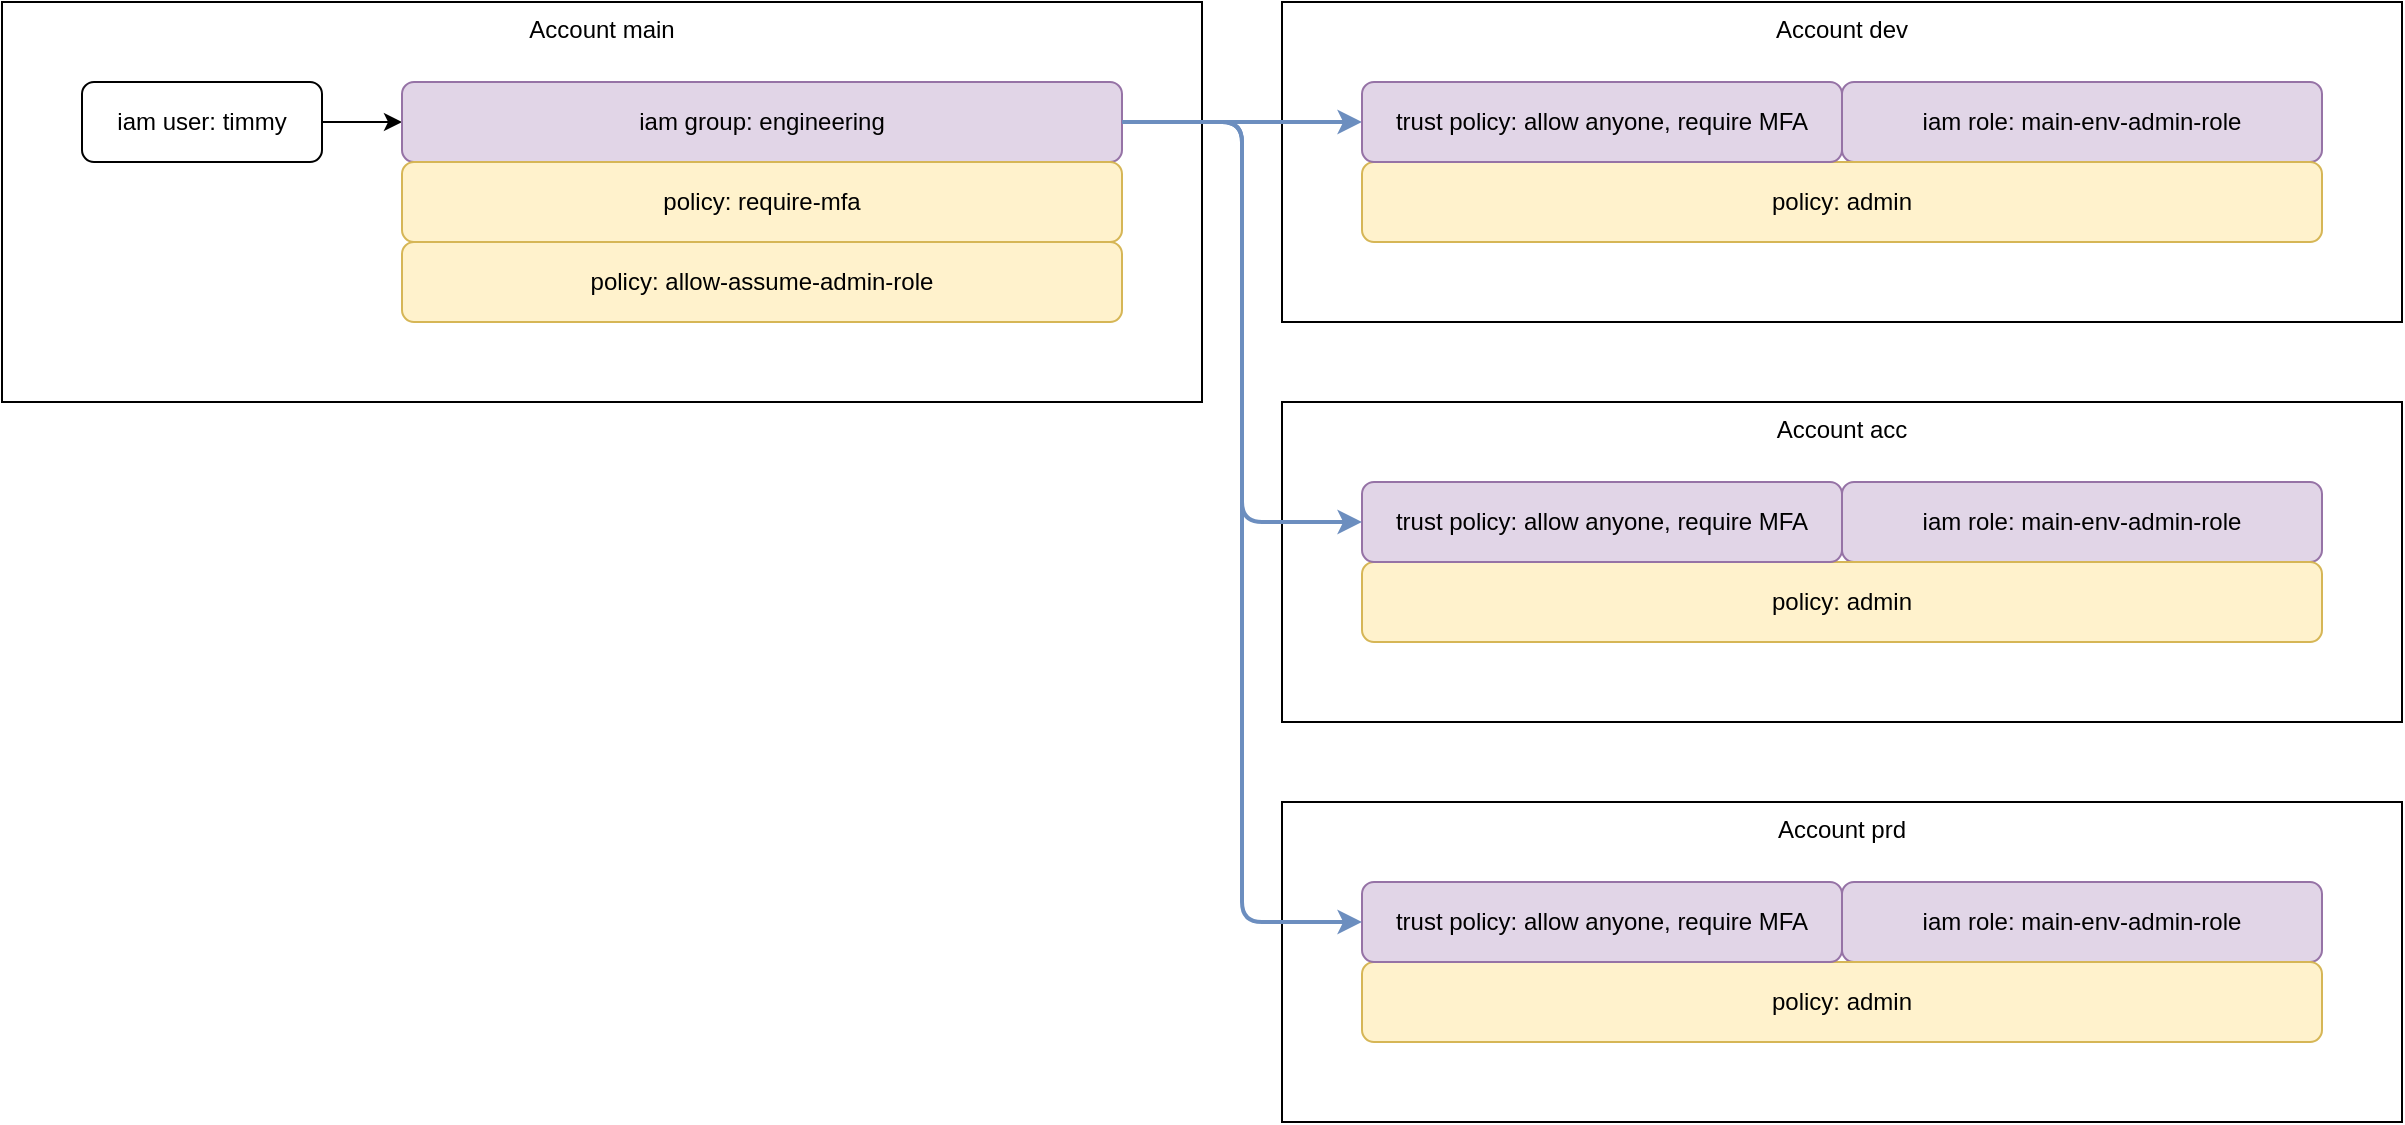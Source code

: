 <mxfile version="20.8.16" type="device"><diagram name="Page-1" id="5EbTUDbqqNcdCrvGqYcr"><mxGraphModel dx="1654" dy="548" grid="1" gridSize="10" guides="1" tooltips="1" connect="1" arrows="1" fold="1" page="1" pageScale="1" pageWidth="1169" pageHeight="827" math="0" shadow="0"><root><mxCell id="0"/><mxCell id="1" parent="0"/><mxCell id="EDWY8yNAfeE2MGwbZpu9-18" value="Account dev" style="rounded=0;whiteSpace=wrap;html=1;verticalAlign=top;" vertex="1" parent="1"><mxGeometry x="680" y="40" width="560" height="160" as="geometry"/></mxCell><mxCell id="EDWY8yNAfeE2MGwbZpu9-17" value="Account main" style="rounded=0;whiteSpace=wrap;html=1;verticalAlign=top;" vertex="1" parent="1"><mxGeometry x="40" y="40" width="600" height="200" as="geometry"/></mxCell><mxCell id="EDWY8yNAfeE2MGwbZpu9-5" style="edgeStyle=orthogonalEdgeStyle;orthogonalLoop=1;jettySize=auto;html=1;entryX=0;entryY=0.5;entryDx=0;entryDy=0;" edge="1" parent="1" source="EDWY8yNAfeE2MGwbZpu9-1" target="EDWY8yNAfeE2MGwbZpu9-2"><mxGeometry relative="1" as="geometry"/></mxCell><mxCell id="EDWY8yNAfeE2MGwbZpu9-1" value="iam&amp;nbsp;user: timmy" style="rounded=1;whiteSpace=wrap;html=1;" vertex="1" parent="1"><mxGeometry x="80" y="80" width="120" height="40" as="geometry"/></mxCell><mxCell id="EDWY8yNAfeE2MGwbZpu9-19" style="edgeStyle=orthogonalEdgeStyle;orthogonalLoop=1;jettySize=auto;html=1;strokeWidth=2;fillColor=#dae8fc;strokeColor=#6c8ebf;" edge="1" parent="1" source="EDWY8yNAfeE2MGwbZpu9-2" target="EDWY8yNAfeE2MGwbZpu9-12"><mxGeometry relative="1" as="geometry"/></mxCell><mxCell id="EDWY8yNAfeE2MGwbZpu9-2" value="iam group: engineering" style="rounded=1;whiteSpace=wrap;html=1;fillColor=#e1d5e7;strokeColor=#9673a6;" vertex="1" parent="1"><mxGeometry x="240" y="80" width="360" height="40" as="geometry"/></mxCell><mxCell id="EDWY8yNAfeE2MGwbZpu9-3" value="policy: require-mfa" style="rounded=1;whiteSpace=wrap;html=1;fillColor=#fff2cc;strokeColor=#d6b656;" vertex="1" parent="1"><mxGeometry x="240" y="120" width="360" height="40" as="geometry"/></mxCell><mxCell id="EDWY8yNAfeE2MGwbZpu9-4" value="policy: allow-assume-admin-role" style="rounded=1;whiteSpace=wrap;html=1;fillColor=#fff2cc;strokeColor=#d6b656;" vertex="1" parent="1"><mxGeometry x="240" y="160" width="360" height="40" as="geometry"/></mxCell><mxCell id="EDWY8yNAfeE2MGwbZpu9-8" value="iam role:&amp;nbsp;main-env-admin-role" style="rounded=1;whiteSpace=wrap;html=1;fillColor=#e1d5e7;strokeColor=#9673a6;" vertex="1" parent="1"><mxGeometry x="960" y="80" width="240" height="40" as="geometry"/></mxCell><mxCell id="EDWY8yNAfeE2MGwbZpu9-10" value="policy: admin" style="rounded=1;whiteSpace=wrap;html=1;fillColor=#fff2cc;strokeColor=#d6b656;" vertex="1" parent="1"><mxGeometry x="720" y="120" width="480" height="40" as="geometry"/></mxCell><mxCell id="EDWY8yNAfeE2MGwbZpu9-12" value="trust policy: allow anyone, require MFA" style="rounded=1;whiteSpace=wrap;html=1;fillColor=#e1d5e7;strokeColor=#9673a6;" vertex="1" parent="1"><mxGeometry x="720" y="80" width="240" height="40" as="geometry"/></mxCell><mxCell id="EDWY8yNAfeE2MGwbZpu9-21" value="Account acc" style="rounded=0;whiteSpace=wrap;html=1;verticalAlign=top;" vertex="1" parent="1"><mxGeometry x="680" y="240" width="560" height="160" as="geometry"/></mxCell><mxCell id="EDWY8yNAfeE2MGwbZpu9-22" value="iam role:&amp;nbsp;main-env-admin-role" style="rounded=1;whiteSpace=wrap;html=1;fillColor=#e1d5e7;strokeColor=#9673a6;" vertex="1" parent="1"><mxGeometry x="960" y="280" width="240" height="40" as="geometry"/></mxCell><mxCell id="EDWY8yNAfeE2MGwbZpu9-23" value="policy: admin" style="rounded=1;whiteSpace=wrap;html=1;fillColor=#fff2cc;strokeColor=#d6b656;" vertex="1" parent="1"><mxGeometry x="720" y="320" width="480" height="40" as="geometry"/></mxCell><mxCell id="EDWY8yNAfeE2MGwbZpu9-24" value="trust policy: allow anyone, require MFA" style="rounded=1;whiteSpace=wrap;html=1;fillColor=#e1d5e7;strokeColor=#9673a6;" vertex="1" parent="1"><mxGeometry x="720" y="280" width="240" height="40" as="geometry"/></mxCell><mxCell id="EDWY8yNAfeE2MGwbZpu9-25" value="Account prd" style="rounded=0;whiteSpace=wrap;html=1;verticalAlign=top;" vertex="1" parent="1"><mxGeometry x="680" y="440" width="560" height="160" as="geometry"/></mxCell><mxCell id="EDWY8yNAfeE2MGwbZpu9-26" value="iam role:&amp;nbsp;main-env-admin-role" style="rounded=1;whiteSpace=wrap;html=1;fillColor=#e1d5e7;strokeColor=#9673a6;" vertex="1" parent="1"><mxGeometry x="960" y="480" width="240" height="40" as="geometry"/></mxCell><mxCell id="EDWY8yNAfeE2MGwbZpu9-27" value="policy: admin" style="rounded=1;whiteSpace=wrap;html=1;fillColor=#fff2cc;strokeColor=#d6b656;" vertex="1" parent="1"><mxGeometry x="720" y="520" width="480" height="40" as="geometry"/></mxCell><mxCell id="EDWY8yNAfeE2MGwbZpu9-28" value="trust policy: allow anyone, require MFA" style="rounded=1;whiteSpace=wrap;html=1;fillColor=#e1d5e7;strokeColor=#9673a6;" vertex="1" parent="1"><mxGeometry x="720" y="480" width="240" height="40" as="geometry"/></mxCell><mxCell id="EDWY8yNAfeE2MGwbZpu9-34" style="edgeStyle=orthogonalEdgeStyle;orthogonalLoop=1;jettySize=auto;html=1;entryX=0;entryY=0.5;entryDx=0;entryDy=0;strokeWidth=2;fillColor=#dae8fc;strokeColor=#6c8ebf;" edge="1" parent="1" source="EDWY8yNAfeE2MGwbZpu9-2" target="EDWY8yNAfeE2MGwbZpu9-28"><mxGeometry relative="1" as="geometry"/></mxCell><mxCell id="EDWY8yNAfeE2MGwbZpu9-29" style="edgeStyle=orthogonalEdgeStyle;orthogonalLoop=1;jettySize=auto;html=1;entryX=0;entryY=0.5;entryDx=0;entryDy=0;strokeWidth=2;fillColor=#dae8fc;strokeColor=#6c8ebf;" edge="1" parent="1" source="EDWY8yNAfeE2MGwbZpu9-2" target="EDWY8yNAfeE2MGwbZpu9-24"><mxGeometry relative="1" as="geometry"/></mxCell></root></mxGraphModel></diagram></mxfile>